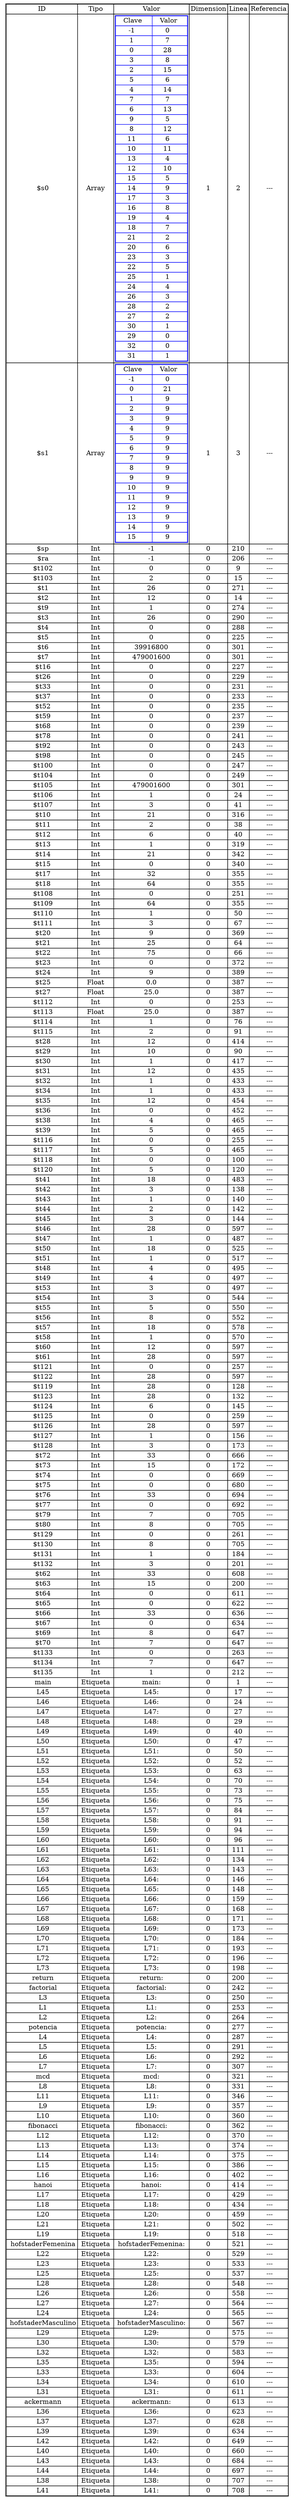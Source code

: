 digraph {
node0 [    shape=plaintext
    label=<

      <table cellspacing='0'>
      <tr><td>ID</td><td>Tipo</td><td>Valor</td><td>Dimension</td><td>Linea</td><td>Referencia</td></tr>
<tr> <td> $s0</td><td> Array </td><td> 
<table color='blue' cellspacing='0'>
<tr><td>Clave </td><td>Valor </td></tr>
<tr><td>-1  </td><td>0  </td></tr><tr><td>1  </td><td>7  </td></tr><tr><td>0  </td><td>28  </td></tr><tr><td>3  </td><td>8  </td></tr><tr><td>2  </td><td>15  </td></tr><tr><td>5  </td><td>6  </td></tr><tr><td>4  </td><td>14  </td></tr><tr><td>7  </td><td>7  </td></tr><tr><td>6  </td><td>13  </td></tr><tr><td>9  </td><td>5  </td></tr><tr><td>8  </td><td>12  </td></tr><tr><td>11  </td><td>6  </td></tr><tr><td>10  </td><td>11  </td></tr><tr><td>13  </td><td>4  </td></tr><tr><td>12  </td><td>10  </td></tr><tr><td>15  </td><td>5  </td></tr><tr><td>14  </td><td>9  </td></tr><tr><td>17  </td><td>3  </td></tr><tr><td>16  </td><td>8  </td></tr><tr><td>19  </td><td>4  </td></tr><tr><td>18  </td><td>7  </td></tr><tr><td>21  </td><td>2  </td></tr><tr><td>20  </td><td>6  </td></tr><tr><td>23  </td><td>3  </td></tr><tr><td>22  </td><td>5  </td></tr><tr><td>25  </td><td>1  </td></tr><tr><td>24  </td><td>4  </td></tr><tr><td>26  </td><td>3  </td></tr><tr><td>28  </td><td>2  </td></tr><tr><td>27  </td><td>2  </td></tr><tr><td>30  </td><td>1  </td></tr><tr><td>29  </td><td>0  </td></tr><tr><td>32  </td><td>0  </td></tr><tr><td>31  </td><td>1  </td></tr></table> </td><td> 1 </td><td> 2 </td><td> ---</td> </tr><tr> <td> $s1</td><td> Array </td><td> 
<table color='blue' cellspacing='0'>
<tr><td>Clave </td><td>Valor </td></tr>
<tr><td>-1  </td><td>0  </td></tr><tr><td>0  </td><td>21  </td></tr><tr><td>1  </td><td>9  </td></tr><tr><td>2  </td><td>9  </td></tr><tr><td>3  </td><td>9  </td></tr><tr><td>4  </td><td>9  </td></tr><tr><td>5  </td><td>9  </td></tr><tr><td>6  </td><td>9  </td></tr><tr><td>7  </td><td>9  </td></tr><tr><td>8  </td><td>9  </td></tr><tr><td>9  </td><td>9  </td></tr><tr><td>10  </td><td>9  </td></tr><tr><td>11  </td><td>9  </td></tr><tr><td>12  </td><td>9  </td></tr><tr><td>13  </td><td>9  </td></tr><tr><td>14  </td><td>9  </td></tr><tr><td>15  </td><td>9  </td></tr></table> </td><td> 1 </td><td> 3 </td><td> ---</td> </tr><tr> <td> $sp</td><td> Int </td><td> -1 </td><td> 0 </td><td> 210 </td><td> ---</td> </tr><tr> <td> $ra</td><td> Int </td><td> -1 </td><td> 0 </td><td> 206 </td><td> ---</td> </tr><tr> <td> $t102</td><td> Int </td><td> 0 </td><td> 0 </td><td> 9 </td><td> ---</td> </tr><tr> <td> $t103</td><td> Int </td><td> 2 </td><td> 0 </td><td> 15 </td><td> ---</td> </tr><tr> <td> $t1</td><td> Int </td><td> 26 </td><td> 0 </td><td> 271 </td><td> ---</td> </tr><tr> <td> $t2</td><td> Int </td><td> 12 </td><td> 0 </td><td> 14 </td><td> ---</td> </tr><tr> <td> $t9</td><td> Int </td><td> 1 </td><td> 0 </td><td> 274 </td><td> ---</td> </tr><tr> <td> $t3</td><td> Int </td><td> 26 </td><td> 0 </td><td> 290 </td><td> ---</td> </tr><tr> <td> $t4</td><td> Int </td><td> 0 </td><td> 0 </td><td> 288 </td><td> ---</td> </tr><tr> <td> $t5</td><td> Int </td><td> 0 </td><td> 0 </td><td> 225 </td><td> ---</td> </tr><tr> <td> $t6</td><td> Int </td><td> 39916800 </td><td> 0 </td><td> 301 </td><td> ---</td> </tr><tr> <td> $t7</td><td> Int </td><td> 479001600 </td><td> 0 </td><td> 301 </td><td> ---</td> </tr><tr> <td> $t16</td><td> Int </td><td> 0 </td><td> 0 </td><td> 227 </td><td> ---</td> </tr><tr> <td> $t26</td><td> Int </td><td> 0 </td><td> 0 </td><td> 229 </td><td> ---</td> </tr><tr> <td> $t33</td><td> Int </td><td> 0 </td><td> 0 </td><td> 231 </td><td> ---</td> </tr><tr> <td> $t37</td><td> Int </td><td> 0 </td><td> 0 </td><td> 233 </td><td> ---</td> </tr><tr> <td> $t52</td><td> Int </td><td> 0 </td><td> 0 </td><td> 235 </td><td> ---</td> </tr><tr> <td> $t59</td><td> Int </td><td> 0 </td><td> 0 </td><td> 237 </td><td> ---</td> </tr><tr> <td> $t68</td><td> Int </td><td> 0 </td><td> 0 </td><td> 239 </td><td> ---</td> </tr><tr> <td> $t78</td><td> Int </td><td> 0 </td><td> 0 </td><td> 241 </td><td> ---</td> </tr><tr> <td> $t92</td><td> Int </td><td> 0 </td><td> 0 </td><td> 243 </td><td> ---</td> </tr><tr> <td> $t98</td><td> Int </td><td> 0 </td><td> 0 </td><td> 245 </td><td> ---</td> </tr><tr> <td> $t100</td><td> Int </td><td> 0 </td><td> 0 </td><td> 247 </td><td> ---</td> </tr><tr> <td> $t104</td><td> Int </td><td> 0 </td><td> 0 </td><td> 249 </td><td> ---</td> </tr><tr> <td> $t105</td><td> Int </td><td> 479001600 </td><td> 0 </td><td> 301 </td><td> ---</td> </tr><tr> <td> $t106</td><td> Int </td><td> 1 </td><td> 0 </td><td> 24 </td><td> ---</td> </tr><tr> <td> $t107</td><td> Int </td><td> 3 </td><td> 0 </td><td> 41 </td><td> ---</td> </tr><tr> <td> $t10</td><td> Int </td><td> 21 </td><td> 0 </td><td> 316 </td><td> ---</td> </tr><tr> <td> $t11</td><td> Int </td><td> 2 </td><td> 0 </td><td> 38 </td><td> ---</td> </tr><tr> <td> $t12</td><td> Int </td><td> 6 </td><td> 0 </td><td> 40 </td><td> ---</td> </tr><tr> <td> $t13</td><td> Int </td><td> 1 </td><td> 0 </td><td> 319 </td><td> ---</td> </tr><tr> <td> $t14</td><td> Int </td><td> 21 </td><td> 0 </td><td> 342 </td><td> ---</td> </tr><tr> <td> $t15</td><td> Int </td><td> 0 </td><td> 0 </td><td> 340 </td><td> ---</td> </tr><tr> <td> $t17</td><td> Int </td><td> 32 </td><td> 0 </td><td> 355 </td><td> ---</td> </tr><tr> <td> $t18</td><td> Int </td><td> 64 </td><td> 0 </td><td> 355 </td><td> ---</td> </tr><tr> <td> $t108</td><td> Int </td><td> 0 </td><td> 0 </td><td> 251 </td><td> ---</td> </tr><tr> <td> $t109</td><td> Int </td><td> 64 </td><td> 0 </td><td> 355 </td><td> ---</td> </tr><tr> <td> $t110</td><td> Int </td><td> 1 </td><td> 0 </td><td> 50 </td><td> ---</td> </tr><tr> <td> $t111</td><td> Int </td><td> 3 </td><td> 0 </td><td> 67 </td><td> ---</td> </tr><tr> <td> $t20</td><td> Int </td><td> 9 </td><td> 0 </td><td> 369 </td><td> ---</td> </tr><tr> <td> $t21</td><td> Int </td><td> 25 </td><td> 0 </td><td> 64 </td><td> ---</td> </tr><tr> <td> $t22</td><td> Int </td><td> 75 </td><td> 0 </td><td> 66 </td><td> ---</td> </tr><tr> <td> $t23</td><td> Int </td><td> 0 </td><td> 0 </td><td> 372 </td><td> ---</td> </tr><tr> <td> $t24</td><td> Int </td><td> 9 </td><td> 0 </td><td> 389 </td><td> ---</td> </tr><tr> <td> $t25</td><td> Float </td><td> 0.0 </td><td> 0 </td><td> 387 </td><td> ---</td> </tr><tr> <td> $t27</td><td> Float </td><td> 25.0 </td><td> 0 </td><td> 387 </td><td> ---</td> </tr><tr> <td> $t112</td><td> Int </td><td> 0 </td><td> 0 </td><td> 253 </td><td> ---</td> </tr><tr> <td> $t113</td><td> Float </td><td> 25.0 </td><td> 0 </td><td> 387 </td><td> ---</td> </tr><tr> <td> $t114</td><td> Int </td><td> 1 </td><td> 0 </td><td> 76 </td><td> ---</td> </tr><tr> <td> $t115</td><td> Int </td><td> 2 </td><td> 0 </td><td> 91 </td><td> ---</td> </tr><tr> <td> $t28</td><td> Int </td><td> 12 </td><td> 0 </td><td> 414 </td><td> ---</td> </tr><tr> <td> $t29</td><td> Int </td><td> 10 </td><td> 0 </td><td> 90 </td><td> ---</td> </tr><tr> <td> $t30</td><td> Int </td><td> 1 </td><td> 0 </td><td> 417 </td><td> ---</td> </tr><tr> <td> $t31</td><td> Int </td><td> 12 </td><td> 0 </td><td> 435 </td><td> ---</td> </tr><tr> <td> $t32</td><td> Int </td><td> 1 </td><td> 0 </td><td> 433 </td><td> ---</td> </tr><tr> <td> $t34</td><td> Int </td><td> 1 </td><td> 0 </td><td> 433 </td><td> ---</td> </tr><tr> <td> $t35</td><td> Int </td><td> 12 </td><td> 0 </td><td> 454 </td><td> ---</td> </tr><tr> <td> $t36</td><td> Int </td><td> 0 </td><td> 0 </td><td> 452 </td><td> ---</td> </tr><tr> <td> $t38</td><td> Int </td><td> 4 </td><td> 0 </td><td> 465 </td><td> ---</td> </tr><tr> <td> $t39</td><td> Int </td><td> 5 </td><td> 0 </td><td> 465 </td><td> ---</td> </tr><tr> <td> $t116</td><td> Int </td><td> 0 </td><td> 0 </td><td> 255 </td><td> ---</td> </tr><tr> <td> $t117</td><td> Int </td><td> 5 </td><td> 0 </td><td> 465 </td><td> ---</td> </tr><tr> <td> $t118</td><td> Int </td><td> 0 </td><td> 0 </td><td> 100 </td><td> ---</td> </tr><tr> <td> $t120</td><td> Int </td><td> 5 </td><td> 0 </td><td> 120 </td><td> ---</td> </tr><tr> <td> $t41</td><td> Int </td><td> 18 </td><td> 0 </td><td> 483 </td><td> ---</td> </tr><tr> <td> $t42</td><td> Int </td><td> 3 </td><td> 0 </td><td> 138 </td><td> ---</td> </tr><tr> <td> $t43</td><td> Int </td><td> 1 </td><td> 0 </td><td> 140 </td><td> ---</td> </tr><tr> <td> $t44</td><td> Int </td><td> 2 </td><td> 0 </td><td> 142 </td><td> ---</td> </tr><tr> <td> $t45</td><td> Int </td><td> 3 </td><td> 0 </td><td> 144 </td><td> ---</td> </tr><tr> <td> $t46</td><td> Int </td><td> 28 </td><td> 0 </td><td> 597 </td><td> ---</td> </tr><tr> <td> $t47</td><td> Int </td><td> 1 </td><td> 0 </td><td> 487 </td><td> ---</td> </tr><tr> <td> $t50</td><td> Int </td><td> 18 </td><td> 0 </td><td> 525 </td><td> ---</td> </tr><tr> <td> $t51</td><td> Int </td><td> 1 </td><td> 0 </td><td> 517 </td><td> ---</td> </tr><tr> <td> $t48</td><td> Int </td><td> 4 </td><td> 0 </td><td> 495 </td><td> ---</td> </tr><tr> <td> $t49</td><td> Int </td><td> 4 </td><td> 0 </td><td> 497 </td><td> ---</td> </tr><tr> <td> $t53</td><td> Int </td><td> 3 </td><td> 0 </td><td> 497 </td><td> ---</td> </tr><tr> <td> $t54</td><td> Int </td><td> 3 </td><td> 0 </td><td> 544 </td><td> ---</td> </tr><tr> <td> $t55</td><td> Int </td><td> 5 </td><td> 0 </td><td> 550 </td><td> ---</td> </tr><tr> <td> $t56</td><td> Int </td><td> 8 </td><td> 0 </td><td> 552 </td><td> ---</td> </tr><tr> <td> $t57</td><td> Int </td><td> 18 </td><td> 0 </td><td> 578 </td><td> ---</td> </tr><tr> <td> $t58</td><td> Int </td><td> 1 </td><td> 0 </td><td> 570 </td><td> ---</td> </tr><tr> <td> $t60</td><td> Int </td><td> 12 </td><td> 0 </td><td> 597 </td><td> ---</td> </tr><tr> <td> $t61</td><td> Int </td><td> 28 </td><td> 0 </td><td> 597 </td><td> ---</td> </tr><tr> <td> $t121</td><td> Int </td><td> 0 </td><td> 0 </td><td> 257 </td><td> ---</td> </tr><tr> <td> $t122</td><td> Int </td><td> 28 </td><td> 0 </td><td> 597 </td><td> ---</td> </tr><tr> <td> $t119</td><td> Int </td><td> 28 </td><td> 0 </td><td> 128 </td><td> ---</td> </tr><tr> <td> $t123</td><td> Int </td><td> 28 </td><td> 0 </td><td> 132 </td><td> ---</td> </tr><tr> <td> $t124</td><td> Int </td><td> 6 </td><td> 0 </td><td> 145 </td><td> ---</td> </tr><tr> <td> $t125</td><td> Int </td><td> 0 </td><td> 0 </td><td> 259 </td><td> ---</td> </tr><tr> <td> $t126</td><td> Int </td><td> 28 </td><td> 0 </td><td> 597 </td><td> ---</td> </tr><tr> <td> $t127</td><td> Int </td><td> 1 </td><td> 0 </td><td> 156 </td><td> ---</td> </tr><tr> <td> $t128</td><td> Int </td><td> 3 </td><td> 0 </td><td> 173 </td><td> ---</td> </tr><tr> <td> $t72</td><td> Int </td><td> 33 </td><td> 0 </td><td> 666 </td><td> ---</td> </tr><tr> <td> $t73</td><td> Int </td><td> 15 </td><td> 0 </td><td> 172 </td><td> ---</td> </tr><tr> <td> $t74</td><td> Int </td><td> 0 </td><td> 0 </td><td> 669 </td><td> ---</td> </tr><tr> <td> $t75</td><td> Int </td><td> 0 </td><td> 0 </td><td> 680 </td><td> ---</td> </tr><tr> <td> $t76</td><td> Int </td><td> 33 </td><td> 0 </td><td> 694 </td><td> ---</td> </tr><tr> <td> $t77</td><td> Int </td><td> 0 </td><td> 0 </td><td> 692 </td><td> ---</td> </tr><tr> <td> $t79</td><td> Int </td><td> 7 </td><td> 0 </td><td> 705 </td><td> ---</td> </tr><tr> <td> $t80</td><td> Int </td><td> 8 </td><td> 0 </td><td> 705 </td><td> ---</td> </tr><tr> <td> $t129</td><td> Int </td><td> 0 </td><td> 0 </td><td> 261 </td><td> ---</td> </tr><tr> <td> $t130</td><td> Int </td><td> 8 </td><td> 0 </td><td> 705 </td><td> ---</td> </tr><tr> <td> $t131</td><td> Int </td><td> 1 </td><td> 0 </td><td> 184 </td><td> ---</td> </tr><tr> <td> $t132</td><td> Int </td><td> 3 </td><td> 0 </td><td> 201 </td><td> ---</td> </tr><tr> <td> $t62</td><td> Int </td><td> 33 </td><td> 0 </td><td> 608 </td><td> ---</td> </tr><tr> <td> $t63</td><td> Int </td><td> 15 </td><td> 0 </td><td> 200 </td><td> ---</td> </tr><tr> <td> $t64</td><td> Int </td><td> 0 </td><td> 0 </td><td> 611 </td><td> ---</td> </tr><tr> <td> $t65</td><td> Int </td><td> 0 </td><td> 0 </td><td> 622 </td><td> ---</td> </tr><tr> <td> $t66</td><td> Int </td><td> 33 </td><td> 0 </td><td> 636 </td><td> ---</td> </tr><tr> <td> $t67</td><td> Int </td><td> 0 </td><td> 0 </td><td> 634 </td><td> ---</td> </tr><tr> <td> $t69</td><td> Int </td><td> 8 </td><td> 0 </td><td> 647 </td><td> ---</td> </tr><tr> <td> $t70</td><td> Int </td><td> 7 </td><td> 0 </td><td> 647 </td><td> ---</td> </tr><tr> <td> $t133</td><td> Int </td><td> 0 </td><td> 0 </td><td> 263 </td><td> ---</td> </tr><tr> <td> $t134</td><td> Int </td><td> 7 </td><td> 0 </td><td> 647 </td><td> ---</td> </tr><tr> <td> $t135</td><td> Int </td><td> 1 </td><td> 0 </td><td> 212 </td><td> ---</td> </tr><tr> <td> main</td><td> Etiqueta </td><td> main: </td><td> 0 </td><td> 1 </td><td> ---</td> </tr><tr> <td> L45</td><td> Etiqueta </td><td> L45: </td><td> 0 </td><td> 17 </td><td> ---</td> </tr><tr> <td> L46</td><td> Etiqueta </td><td> L46: </td><td> 0 </td><td> 24 </td><td> ---</td> </tr><tr> <td> L47</td><td> Etiqueta </td><td> L47: </td><td> 0 </td><td> 27 </td><td> ---</td> </tr><tr> <td> L48</td><td> Etiqueta </td><td> L48: </td><td> 0 </td><td> 29 </td><td> ---</td> </tr><tr> <td> L49</td><td> Etiqueta </td><td> L49: </td><td> 0 </td><td> 40 </td><td> ---</td> </tr><tr> <td> L50</td><td> Etiqueta </td><td> L50: </td><td> 0 </td><td> 47 </td><td> ---</td> </tr><tr> <td> L51</td><td> Etiqueta </td><td> L51: </td><td> 0 </td><td> 50 </td><td> ---</td> </tr><tr> <td> L52</td><td> Etiqueta </td><td> L52: </td><td> 0 </td><td> 52 </td><td> ---</td> </tr><tr> <td> L53</td><td> Etiqueta </td><td> L53: </td><td> 0 </td><td> 63 </td><td> ---</td> </tr><tr> <td> L54</td><td> Etiqueta </td><td> L54: </td><td> 0 </td><td> 70 </td><td> ---</td> </tr><tr> <td> L55</td><td> Etiqueta </td><td> L55: </td><td> 0 </td><td> 73 </td><td> ---</td> </tr><tr> <td> L56</td><td> Etiqueta </td><td> L56: </td><td> 0 </td><td> 75 </td><td> ---</td> </tr><tr> <td> L57</td><td> Etiqueta </td><td> L57: </td><td> 0 </td><td> 84 </td><td> ---</td> </tr><tr> <td> L58</td><td> Etiqueta </td><td> L58: </td><td> 0 </td><td> 91 </td><td> ---</td> </tr><tr> <td> L59</td><td> Etiqueta </td><td> L59: </td><td> 0 </td><td> 94 </td><td> ---</td> </tr><tr> <td> L60</td><td> Etiqueta </td><td> L60: </td><td> 0 </td><td> 96 </td><td> ---</td> </tr><tr> <td> L61</td><td> Etiqueta </td><td> L61: </td><td> 0 </td><td> 111 </td><td> ---</td> </tr><tr> <td> L62</td><td> Etiqueta </td><td> L62: </td><td> 0 </td><td> 134 </td><td> ---</td> </tr><tr> <td> L63</td><td> Etiqueta </td><td> L63: </td><td> 0 </td><td> 143 </td><td> ---</td> </tr><tr> <td> L64</td><td> Etiqueta </td><td> L64: </td><td> 0 </td><td> 146 </td><td> ---</td> </tr><tr> <td> L65</td><td> Etiqueta </td><td> L65: </td><td> 0 </td><td> 148 </td><td> ---</td> </tr><tr> <td> L66</td><td> Etiqueta </td><td> L66: </td><td> 0 </td><td> 159 </td><td> ---</td> </tr><tr> <td> L67</td><td> Etiqueta </td><td> L67: </td><td> 0 </td><td> 168 </td><td> ---</td> </tr><tr> <td> L68</td><td> Etiqueta </td><td> L68: </td><td> 0 </td><td> 171 </td><td> ---</td> </tr><tr> <td> L69</td><td> Etiqueta </td><td> L69: </td><td> 0 </td><td> 173 </td><td> ---</td> </tr><tr> <td> L70</td><td> Etiqueta </td><td> L70: </td><td> 0 </td><td> 184 </td><td> ---</td> </tr><tr> <td> L71</td><td> Etiqueta </td><td> L71: </td><td> 0 </td><td> 193 </td><td> ---</td> </tr><tr> <td> L72</td><td> Etiqueta </td><td> L72: </td><td> 0 </td><td> 196 </td><td> ---</td> </tr><tr> <td> L73</td><td> Etiqueta </td><td> L73: </td><td> 0 </td><td> 198 </td><td> ---</td> </tr><tr> <td> return</td><td> Etiqueta </td><td> return: </td><td> 0 </td><td> 200 </td><td> ---</td> </tr><tr> <td> factorial</td><td> Etiqueta </td><td> factorial: </td><td> 0 </td><td> 242 </td><td> ---</td> </tr><tr> <td> L3</td><td> Etiqueta </td><td> L3: </td><td> 0 </td><td> 250 </td><td> ---</td> </tr><tr> <td> L1</td><td> Etiqueta </td><td> L1: </td><td> 0 </td><td> 253 </td><td> ---</td> </tr><tr> <td> L2</td><td> Etiqueta </td><td> L2: </td><td> 0 </td><td> 264 </td><td> ---</td> </tr><tr> <td> potencia</td><td> Etiqueta </td><td> potencia: </td><td> 0 </td><td> 277 </td><td> ---</td> </tr><tr> <td> L4</td><td> Etiqueta </td><td> L4: </td><td> 0 </td><td> 287 </td><td> ---</td> </tr><tr> <td> L5</td><td> Etiqueta </td><td> L5: </td><td> 0 </td><td> 291 </td><td> ---</td> </tr><tr> <td> L6</td><td> Etiqueta </td><td> L6: </td><td> 0 </td><td> 292 </td><td> ---</td> </tr><tr> <td> L7</td><td> Etiqueta </td><td> L7: </td><td> 0 </td><td> 307 </td><td> ---</td> </tr><tr> <td> mcd</td><td> Etiqueta </td><td> mcd: </td><td> 0 </td><td> 321 </td><td> ---</td> </tr><tr> <td> L8</td><td> Etiqueta </td><td> L8: </td><td> 0 </td><td> 331 </td><td> ---</td> </tr><tr> <td> L11</td><td> Etiqueta </td><td> L11: </td><td> 0 </td><td> 346 </td><td> ---</td> </tr><tr> <td> L9</td><td> Etiqueta </td><td> L9: </td><td> 0 </td><td> 357 </td><td> ---</td> </tr><tr> <td> L10</td><td> Etiqueta </td><td> L10: </td><td> 0 </td><td> 360 </td><td> ---</td> </tr><tr> <td> fibonacci</td><td> Etiqueta </td><td> fibonacci: </td><td> 0 </td><td> 362 </td><td> ---</td> </tr><tr> <td> L12</td><td> Etiqueta </td><td> L12: </td><td> 0 </td><td> 370 </td><td> ---</td> </tr><tr> <td> L13</td><td> Etiqueta </td><td> L13: </td><td> 0 </td><td> 374 </td><td> ---</td> </tr><tr> <td> L14</td><td> Etiqueta </td><td> L14: </td><td> 0 </td><td> 375 </td><td> ---</td> </tr><tr> <td> L15</td><td> Etiqueta </td><td> L15: </td><td> 0 </td><td> 386 </td><td> ---</td> </tr><tr> <td> L16</td><td> Etiqueta </td><td> L16: </td><td> 0 </td><td> 402 </td><td> ---</td> </tr><tr> <td> hanoi</td><td> Etiqueta </td><td> hanoi: </td><td> 0 </td><td> 414 </td><td> ---</td> </tr><tr> <td> L17</td><td> Etiqueta </td><td> L17: </td><td> 0 </td><td> 429 </td><td> ---</td> </tr><tr> <td> L18</td><td> Etiqueta </td><td> L18: </td><td> 0 </td><td> 434 </td><td> ---</td> </tr><tr> <td> L20</td><td> Etiqueta </td><td> L20: </td><td> 0 </td><td> 459 </td><td> ---</td> </tr><tr> <td> L21</td><td> Etiqueta </td><td> L21: </td><td> 0 </td><td> 502 </td><td> ---</td> </tr><tr> <td> L19</td><td> Etiqueta </td><td> L19: </td><td> 0 </td><td> 518 </td><td> ---</td> </tr><tr> <td> hofstaderFemenina</td><td> Etiqueta </td><td> hofstaderFemenina: </td><td> 0 </td><td> 521 </td><td> ---</td> </tr><tr> <td> L22</td><td> Etiqueta </td><td> L22: </td><td> 0 </td><td> 529 </td><td> ---</td> </tr><tr> <td> L23</td><td> Etiqueta </td><td> L23: </td><td> 0 </td><td> 533 </td><td> ---</td> </tr><tr> <td> L25</td><td> Etiqueta </td><td> L25: </td><td> 0 </td><td> 537 </td><td> ---</td> </tr><tr> <td> L28</td><td> Etiqueta </td><td> L28: </td><td> 0 </td><td> 548 </td><td> ---</td> </tr><tr> <td> L26</td><td> Etiqueta </td><td> L26: </td><td> 0 </td><td> 558 </td><td> ---</td> </tr><tr> <td> L27</td><td> Etiqueta </td><td> L27: </td><td> 0 </td><td> 564 </td><td> ---</td> </tr><tr> <td> L24</td><td> Etiqueta </td><td> L24: </td><td> 0 </td><td> 565 </td><td> ---</td> </tr><tr> <td> hofstaderMasculino</td><td> Etiqueta </td><td> hofstaderMasculino: </td><td> 0 </td><td> 567 </td><td> ---</td> </tr><tr> <td> L29</td><td> Etiqueta </td><td> L29: </td><td> 0 </td><td> 575 </td><td> ---</td> </tr><tr> <td> L30</td><td> Etiqueta </td><td> L30: </td><td> 0 </td><td> 579 </td><td> ---</td> </tr><tr> <td> L32</td><td> Etiqueta </td><td> L32: </td><td> 0 </td><td> 583 </td><td> ---</td> </tr><tr> <td> L35</td><td> Etiqueta </td><td> L35: </td><td> 0 </td><td> 594 </td><td> ---</td> </tr><tr> <td> L33</td><td> Etiqueta </td><td> L33: </td><td> 0 </td><td> 604 </td><td> ---</td> </tr><tr> <td> L34</td><td> Etiqueta </td><td> L34: </td><td> 0 </td><td> 610 </td><td> ---</td> </tr><tr> <td> L31</td><td> Etiqueta </td><td> L31: </td><td> 0 </td><td> 611 </td><td> ---</td> </tr><tr> <td> ackermann</td><td> Etiqueta </td><td> ackermann: </td><td> 0 </td><td> 613 </td><td> ---</td> </tr><tr> <td> L36</td><td> Etiqueta </td><td> L36: </td><td> 0 </td><td> 623 </td><td> ---</td> </tr><tr> <td> L37</td><td> Etiqueta </td><td> L37: </td><td> 0 </td><td> 628 </td><td> ---</td> </tr><tr> <td> L39</td><td> Etiqueta </td><td> L39: </td><td> 0 </td><td> 634 </td><td> ---</td> </tr><tr> <td> L42</td><td> Etiqueta </td><td> L42: </td><td> 0 </td><td> 649 </td><td> ---</td> </tr><tr> <td> L40</td><td> Etiqueta </td><td> L40: </td><td> 0 </td><td> 660 </td><td> ---</td> </tr><tr> <td> L43</td><td> Etiqueta </td><td> L43: </td><td> 0 </td><td> 684 </td><td> ---</td> </tr><tr> <td> L44</td><td> Etiqueta </td><td> L44: </td><td> 0 </td><td> 697 </td><td> ---</td> </tr><tr> <td> L38</td><td> Etiqueta </td><td> L38: </td><td> 0 </td><td> 707 </td><td> ---</td> </tr><tr> <td> L41</td><td> Etiqueta </td><td> L41: </td><td> 0 </td><td> 708 </td><td> ---</td> </tr>    </table>
>];}